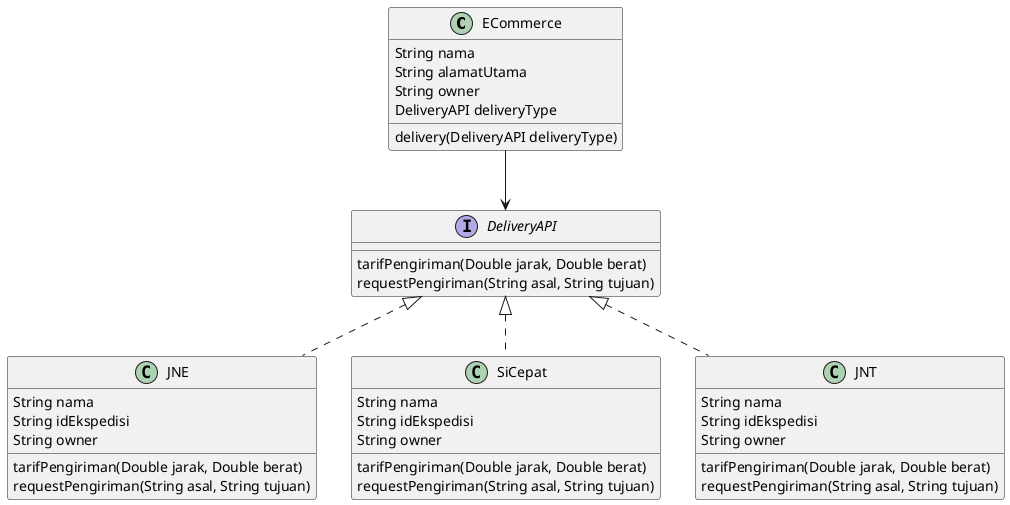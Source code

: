 @startuml
class ECommerce {
    String nama
    String alamatUtama
    String owner
    DeliveryAPI deliveryType
    delivery(DeliveryAPI deliveryType)
}

interface DeliveryAPI {
    tarifPengiriman(Double jarak, Double berat)
    requestPengiriman(String asal, String tujuan)
}

class JNE {
    String nama
    String idEkspedisi
    String owner
    tarifPengiriman(Double jarak, Double berat)
    requestPengiriman(String asal, String tujuan)
}

class SiCepat {
    String nama
    String idEkspedisi
    String owner
    tarifPengiriman(Double jarak, Double berat)
    requestPengiriman(String asal, String tujuan)
}

class JNT {
    String nama
    String idEkspedisi
    String owner
    tarifPengiriman(Double jarak, Double berat)
    requestPengiriman(String asal, String tujuan)
}

ECommerce --> DeliveryAPI
class JNE implements DeliveryAPI
class JNT implements DeliveryAPI
class SiCepat implements DeliveryAPI
@enduml

